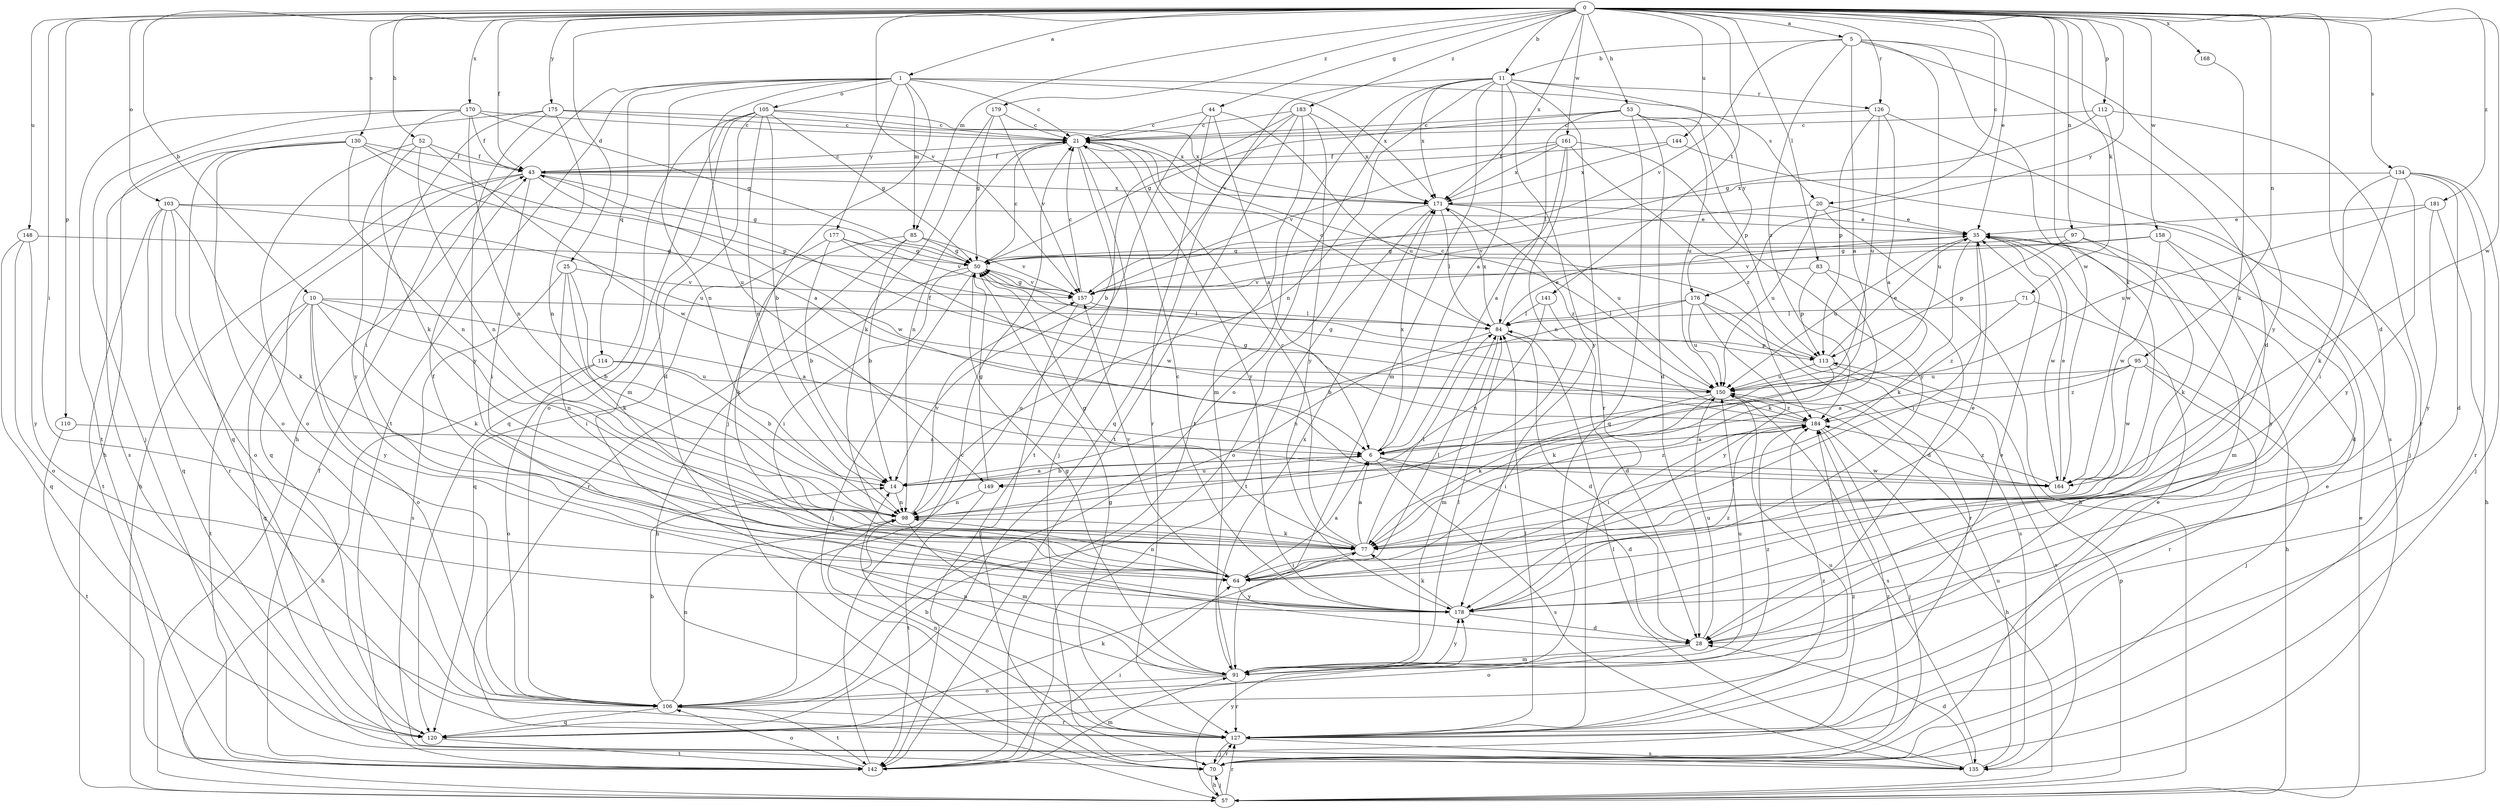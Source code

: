 strict digraph  {
0;
1;
5;
6;
10;
11;
14;
20;
21;
25;
28;
35;
43;
44;
50;
52;
53;
57;
64;
70;
71;
77;
83;
84;
85;
91;
95;
97;
98;
103;
105;
106;
110;
112;
113;
114;
120;
126;
127;
130;
134;
135;
141;
142;
144;
148;
149;
150;
157;
158;
161;
164;
168;
170;
171;
175;
176;
177;
178;
179;
181;
183;
184;
0 -> 1  [label=a];
0 -> 5  [label=a];
0 -> 10  [label=b];
0 -> 11  [label=b];
0 -> 20  [label=c];
0 -> 25  [label=d];
0 -> 28  [label=d];
0 -> 35  [label=e];
0 -> 43  [label=f];
0 -> 44  [label=g];
0 -> 52  [label=h];
0 -> 53  [label=h];
0 -> 64  [label=i];
0 -> 71  [label=k];
0 -> 77  [label=k];
0 -> 83  [label=l];
0 -> 85  [label=m];
0 -> 95  [label=n];
0 -> 97  [label=n];
0 -> 103  [label=o];
0 -> 110  [label=p];
0 -> 112  [label=p];
0 -> 126  [label=r];
0 -> 130  [label=s];
0 -> 134  [label=s];
0 -> 141  [label=t];
0 -> 144  [label=u];
0 -> 148  [label=u];
0 -> 157  [label=v];
0 -> 158  [label=w];
0 -> 161  [label=w];
0 -> 164  [label=w];
0 -> 168  [label=x];
0 -> 170  [label=x];
0 -> 171  [label=x];
0 -> 175  [label=y];
0 -> 176  [label=y];
0 -> 179  [label=z];
0 -> 181  [label=z];
0 -> 183  [label=z];
1 -> 21  [label=c];
1 -> 57  [label=h];
1 -> 70  [label=j];
1 -> 85  [label=m];
1 -> 98  [label=n];
1 -> 105  [label=o];
1 -> 114  [label=q];
1 -> 142  [label=t];
1 -> 149  [label=u];
1 -> 171  [label=x];
1 -> 176  [label=y];
1 -> 177  [label=y];
5 -> 6  [label=a];
5 -> 11  [label=b];
5 -> 28  [label=d];
5 -> 149  [label=u];
5 -> 157  [label=v];
5 -> 164  [label=w];
5 -> 178  [label=y];
5 -> 184  [label=z];
6 -> 14  [label=b];
6 -> 28  [label=d];
6 -> 135  [label=s];
6 -> 149  [label=u];
6 -> 164  [label=w];
6 -> 171  [label=x];
10 -> 6  [label=a];
10 -> 77  [label=k];
10 -> 84  [label=l];
10 -> 98  [label=n];
10 -> 106  [label=o];
10 -> 120  [label=q];
10 -> 142  [label=t];
10 -> 178  [label=y];
11 -> 6  [label=a];
11 -> 91  [label=m];
11 -> 98  [label=n];
11 -> 106  [label=o];
11 -> 126  [label=r];
11 -> 127  [label=r];
11 -> 142  [label=t];
11 -> 157  [label=v];
11 -> 171  [label=x];
11 -> 178  [label=y];
11 -> 20  [label=s];
14 -> 6  [label=a];
14 -> 98  [label=n];
14 -> 184  [label=z];
20 -> 35  [label=e];
20 -> 57  [label=h];
20 -> 150  [label=u];
20 -> 157  [label=v];
21 -> 43  [label=f];
21 -> 70  [label=j];
21 -> 98  [label=n];
21 -> 142  [label=t];
21 -> 178  [label=y];
25 -> 14  [label=b];
25 -> 64  [label=i];
25 -> 77  [label=k];
25 -> 135  [label=s];
25 -> 157  [label=v];
28 -> 91  [label=m];
28 -> 106  [label=o];
28 -> 150  [label=u];
35 -> 50  [label=g];
35 -> 64  [label=i];
35 -> 77  [label=k];
35 -> 150  [label=u];
35 -> 164  [label=w];
43 -> 21  [label=c];
43 -> 50  [label=g];
43 -> 57  [label=h];
43 -> 64  [label=i];
43 -> 120  [label=q];
43 -> 164  [label=w];
43 -> 171  [label=x];
44 -> 6  [label=a];
44 -> 21  [label=c];
44 -> 106  [label=o];
44 -> 127  [label=r];
44 -> 150  [label=u];
50 -> 21  [label=c];
50 -> 57  [label=h];
50 -> 64  [label=i];
50 -> 70  [label=j];
50 -> 157  [label=v];
52 -> 43  [label=f];
52 -> 98  [label=n];
52 -> 106  [label=o];
52 -> 164  [label=w];
52 -> 178  [label=y];
53 -> 21  [label=c];
53 -> 28  [label=d];
53 -> 50  [label=g];
53 -> 84  [label=l];
53 -> 113  [label=p];
53 -> 120  [label=q];
53 -> 150  [label=u];
57 -> 35  [label=e];
57 -> 70  [label=j];
57 -> 113  [label=p];
57 -> 127  [label=r];
57 -> 178  [label=y];
64 -> 6  [label=a];
64 -> 35  [label=e];
64 -> 43  [label=f];
64 -> 84  [label=l];
64 -> 98  [label=n];
64 -> 157  [label=v];
64 -> 178  [label=y];
70 -> 35  [label=e];
70 -> 57  [label=h];
70 -> 127  [label=r];
70 -> 184  [label=z];
71 -> 57  [label=h];
71 -> 84  [label=l];
71 -> 184  [label=z];
77 -> 6  [label=a];
77 -> 21  [label=c];
77 -> 50  [label=g];
77 -> 64  [label=i];
77 -> 84  [label=l];
83 -> 28  [label=d];
83 -> 77  [label=k];
83 -> 113  [label=p];
83 -> 157  [label=v];
84 -> 21  [label=c];
84 -> 28  [label=d];
84 -> 35  [label=e];
84 -> 91  [label=m];
84 -> 98  [label=n];
84 -> 113  [label=p];
84 -> 171  [label=x];
85 -> 14  [label=b];
85 -> 50  [label=g];
85 -> 77  [label=k];
85 -> 127  [label=r];
85 -> 157  [label=v];
91 -> 35  [label=e];
91 -> 50  [label=g];
91 -> 84  [label=l];
91 -> 98  [label=n];
91 -> 106  [label=o];
91 -> 127  [label=r];
91 -> 150  [label=u];
91 -> 171  [label=x];
91 -> 178  [label=y];
91 -> 184  [label=z];
95 -> 6  [label=a];
95 -> 70  [label=j];
95 -> 127  [label=r];
95 -> 150  [label=u];
95 -> 164  [label=w];
95 -> 184  [label=z];
97 -> 50  [label=g];
97 -> 77  [label=k];
97 -> 91  [label=m];
97 -> 113  [label=p];
98 -> 77  [label=k];
98 -> 91  [label=m];
98 -> 157  [label=v];
103 -> 35  [label=e];
103 -> 77  [label=k];
103 -> 106  [label=o];
103 -> 120  [label=q];
103 -> 127  [label=r];
103 -> 142  [label=t];
103 -> 150  [label=u];
105 -> 14  [label=b];
105 -> 21  [label=c];
105 -> 28  [label=d];
105 -> 50  [label=g];
105 -> 91  [label=m];
105 -> 98  [label=n];
105 -> 106  [label=o];
105 -> 120  [label=q];
105 -> 171  [label=x];
106 -> 14  [label=b];
106 -> 98  [label=n];
106 -> 120  [label=q];
106 -> 127  [label=r];
106 -> 142  [label=t];
110 -> 6  [label=a];
110 -> 142  [label=t];
112 -> 21  [label=c];
112 -> 50  [label=g];
112 -> 127  [label=r];
112 -> 164  [label=w];
113 -> 21  [label=c];
113 -> 35  [label=e];
113 -> 77  [label=k];
113 -> 135  [label=s];
113 -> 150  [label=u];
114 -> 14  [label=b];
114 -> 57  [label=h];
114 -> 106  [label=o];
114 -> 150  [label=u];
120 -> 77  [label=k];
120 -> 142  [label=t];
120 -> 184  [label=z];
126 -> 6  [label=a];
126 -> 21  [label=c];
126 -> 113  [label=p];
126 -> 135  [label=s];
126 -> 150  [label=u];
127 -> 14  [label=b];
127 -> 35  [label=e];
127 -> 50  [label=g];
127 -> 70  [label=j];
127 -> 84  [label=l];
127 -> 98  [label=n];
127 -> 135  [label=s];
127 -> 150  [label=u];
130 -> 6  [label=a];
130 -> 43  [label=f];
130 -> 98  [label=n];
130 -> 106  [label=o];
130 -> 113  [label=p];
130 -> 120  [label=q];
130 -> 135  [label=s];
134 -> 28  [label=d];
134 -> 64  [label=i];
134 -> 70  [label=j];
134 -> 77  [label=k];
134 -> 127  [label=r];
134 -> 171  [label=x];
134 -> 178  [label=y];
135 -> 28  [label=d];
135 -> 84  [label=l];
135 -> 150  [label=u];
141 -> 28  [label=d];
141 -> 84  [label=l];
141 -> 98  [label=n];
142 -> 21  [label=c];
142 -> 43  [label=f];
142 -> 64  [label=i];
142 -> 91  [label=m];
142 -> 106  [label=o];
142 -> 184  [label=z];
144 -> 43  [label=f];
144 -> 70  [label=j];
144 -> 171  [label=x];
148 -> 50  [label=g];
148 -> 106  [label=o];
148 -> 120  [label=q];
148 -> 178  [label=y];
149 -> 50  [label=g];
149 -> 98  [label=n];
149 -> 142  [label=t];
150 -> 50  [label=g];
150 -> 64  [label=i];
150 -> 77  [label=k];
150 -> 135  [label=s];
150 -> 184  [label=z];
157 -> 21  [label=c];
157 -> 50  [label=g];
157 -> 70  [label=j];
157 -> 84  [label=l];
158 -> 28  [label=d];
158 -> 50  [label=g];
158 -> 157  [label=v];
158 -> 164  [label=w];
158 -> 178  [label=y];
161 -> 6  [label=a];
161 -> 43  [label=f];
161 -> 98  [label=n];
161 -> 157  [label=v];
161 -> 171  [label=x];
161 -> 178  [label=y];
161 -> 184  [label=z];
164 -> 35  [label=e];
164 -> 184  [label=z];
168 -> 77  [label=k];
170 -> 21  [label=c];
170 -> 43  [label=f];
170 -> 50  [label=g];
170 -> 70  [label=j];
170 -> 77  [label=k];
170 -> 98  [label=n];
170 -> 142  [label=t];
171 -> 35  [label=e];
171 -> 84  [label=l];
171 -> 106  [label=o];
171 -> 142  [label=t];
171 -> 150  [label=u];
171 -> 184  [label=z];
175 -> 21  [label=c];
175 -> 57  [label=h];
175 -> 64  [label=i];
175 -> 98  [label=n];
175 -> 171  [label=x];
175 -> 178  [label=y];
176 -> 14  [label=b];
176 -> 84  [label=l];
176 -> 127  [label=r];
176 -> 135  [label=s];
176 -> 150  [label=u];
176 -> 178  [label=y];
177 -> 14  [label=b];
177 -> 50  [label=g];
177 -> 120  [label=q];
177 -> 157  [label=v];
177 -> 164  [label=w];
178 -> 21  [label=c];
178 -> 28  [label=d];
178 -> 77  [label=k];
178 -> 184  [label=z];
179 -> 21  [label=c];
179 -> 50  [label=g];
179 -> 77  [label=k];
179 -> 157  [label=v];
181 -> 35  [label=e];
181 -> 57  [label=h];
181 -> 150  [label=u];
181 -> 178  [label=y];
183 -> 14  [label=b];
183 -> 21  [label=c];
183 -> 91  [label=m];
183 -> 120  [label=q];
183 -> 142  [label=t];
183 -> 171  [label=x];
183 -> 178  [label=y];
184 -> 6  [label=a];
184 -> 43  [label=f];
184 -> 50  [label=g];
184 -> 57  [label=h];
184 -> 64  [label=i];
184 -> 70  [label=j];
}
